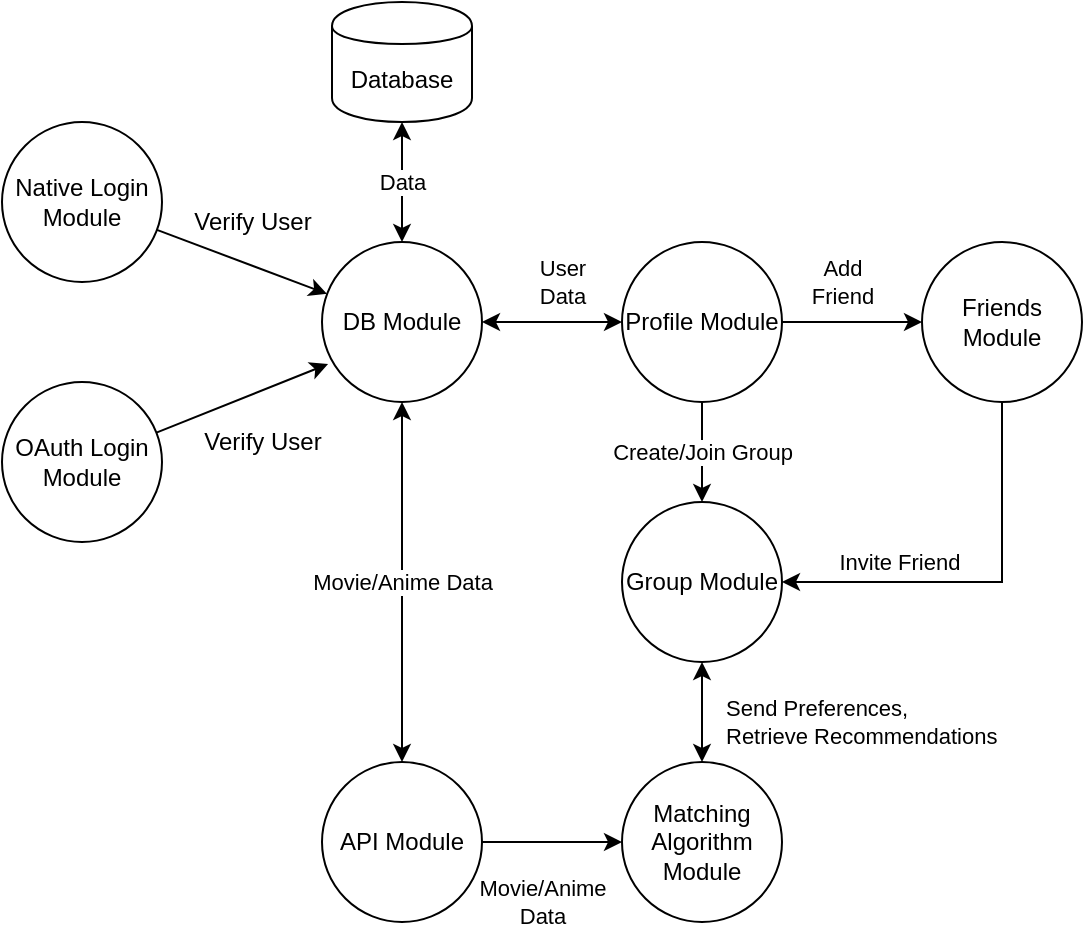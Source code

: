<mxfile version="13.2.4" type="device"><diagram id="0AvFu-IxXln21gBCuecc" name="Page-1"><mxGraphModel dx="1086" dy="798" grid="1" gridSize="10" guides="1" tooltips="1" connect="1" arrows="1" fold="1" page="1" pageScale="1" pageWidth="850" pageHeight="1100" math="0" shadow="0"><root><mxCell id="0"/><mxCell id="1" parent="0"/><mxCell id="cp9VaYkPGxcpGgBHE7Ig-9" style="edgeStyle=none;rounded=0;orthogonalLoop=1;jettySize=auto;html=1;startArrow=none;startFill=0;" edge="1" parent="1" source="svAqfrlbq7VV2-xmJOU6-2" target="cp9VaYkPGxcpGgBHE7Ig-4"><mxGeometry relative="1" as="geometry"/></mxCell><mxCell id="svAqfrlbq7VV2-xmJOU6-2" value="Native Login Module" style="ellipse;whiteSpace=wrap;html=1;aspect=fixed;" parent="1" vertex="1"><mxGeometry x="60" y="220" width="80" height="80" as="geometry"/></mxCell><mxCell id="cp9VaYkPGxcpGgBHE7Ig-10" style="edgeStyle=none;rounded=0;orthogonalLoop=1;jettySize=auto;html=1;entryX=0.038;entryY=0.763;entryDx=0;entryDy=0;entryPerimeter=0;startArrow=none;startFill=0;" edge="1" parent="1" source="svAqfrlbq7VV2-xmJOU6-5" target="cp9VaYkPGxcpGgBHE7Ig-4"><mxGeometry relative="1" as="geometry"/></mxCell><mxCell id="svAqfrlbq7VV2-xmJOU6-5" value="OAuth Login Module" style="ellipse;whiteSpace=wrap;html=1;aspect=fixed;" parent="1" vertex="1"><mxGeometry x="60" y="350" width="80" height="80" as="geometry"/></mxCell><mxCell id="svAqfrlbq7VV2-xmJOU6-11" value="Add&lt;br&gt;Friend" style="edgeStyle=orthogonalEdgeStyle;rounded=0;orthogonalLoop=1;jettySize=auto;html=1;exitX=1;exitY=0.5;exitDx=0;exitDy=0;entryX=0;entryY=0.5;entryDx=0;entryDy=0;" parent="1" source="svAqfrlbq7VV2-xmJOU6-7" target="svAqfrlbq7VV2-xmJOU6-10" edge="1"><mxGeometry x="-0.143" y="20" relative="1" as="geometry"><mxPoint as="offset"/></mxGeometry></mxCell><mxCell id="svAqfrlbq7VV2-xmJOU6-14" value="Create/Join Group" style="edgeStyle=orthogonalEdgeStyle;rounded=0;orthogonalLoop=1;jettySize=auto;html=1;exitX=0.5;exitY=1;exitDx=0;exitDy=0;entryX=0.5;entryY=0;entryDx=0;entryDy=0;" parent="1" source="svAqfrlbq7VV2-xmJOU6-7" target="svAqfrlbq7VV2-xmJOU6-13" edge="1"><mxGeometry relative="1" as="geometry"/></mxCell><mxCell id="cp9VaYkPGxcpGgBHE7Ig-13" value="User&lt;br&gt;Data" style="edgeStyle=none;rounded=0;orthogonalLoop=1;jettySize=auto;html=1;exitX=0;exitY=0.5;exitDx=0;exitDy=0;entryX=1;entryY=0.5;entryDx=0;entryDy=0;startArrow=classic;startFill=1;" edge="1" parent="1" source="svAqfrlbq7VV2-xmJOU6-7" target="cp9VaYkPGxcpGgBHE7Ig-4"><mxGeometry x="-0.143" y="-20" relative="1" as="geometry"><mxPoint as="offset"/></mxGeometry></mxCell><mxCell id="svAqfrlbq7VV2-xmJOU6-7" value="Profile Module" style="ellipse;whiteSpace=wrap;html=1;aspect=fixed;" parent="1" vertex="1"><mxGeometry x="370" y="280" width="80" height="80" as="geometry"/></mxCell><mxCell id="f8Ee7NuUetrAXs287oyK-1" style="edgeStyle=orthogonalEdgeStyle;rounded=0;orthogonalLoop=1;jettySize=auto;html=1;exitX=0.5;exitY=1;exitDx=0;exitDy=0;entryX=1;entryY=0.5;entryDx=0;entryDy=0;" parent="1" source="svAqfrlbq7VV2-xmJOU6-10" target="svAqfrlbq7VV2-xmJOU6-13" edge="1"><mxGeometry relative="1" as="geometry"/></mxCell><mxCell id="cp9VaYkPGxcpGgBHE7Ig-18" value="Invite Friend&amp;nbsp;" style="edgeLabel;html=1;align=center;verticalAlign=middle;resizable=0;points=[];" vertex="1" connectable="0" parent="f8Ee7NuUetrAXs287oyK-1"><mxGeometry x="-0.222" y="-33" relative="1" as="geometry"><mxPoint x="-17" y="2" as="offset"/></mxGeometry></mxCell><mxCell id="svAqfrlbq7VV2-xmJOU6-10" value="Friends Module" style="ellipse;whiteSpace=wrap;html=1;aspect=fixed;" parent="1" vertex="1"><mxGeometry x="520" y="280" width="80" height="80" as="geometry"/></mxCell><mxCell id="svAqfrlbq7VV2-xmJOU6-13" value="Group Module" style="ellipse;whiteSpace=wrap;html=1;aspect=fixed;" parent="1" vertex="1"><mxGeometry x="370" y="410" width="80" height="80" as="geometry"/></mxCell><mxCell id="cp9VaYkPGxcpGgBHE7Ig-17" value="Send Preferences,&lt;br&gt;Retrieve Recommendations" style="edgeStyle=none;rounded=0;orthogonalLoop=1;jettySize=auto;html=1;exitX=0.5;exitY=0;exitDx=0;exitDy=0;startArrow=classic;startFill=1;endArrow=classic;endFill=1;align=left;" edge="1" parent="1" source="svAqfrlbq7VV2-xmJOU6-21" target="svAqfrlbq7VV2-xmJOU6-13"><mxGeometry x="-0.2" y="-10" relative="1" as="geometry"><mxPoint as="offset"/></mxGeometry></mxCell><mxCell id="svAqfrlbq7VV2-xmJOU6-21" value="Matching Algorithm Module" style="ellipse;whiteSpace=wrap;html=1;aspect=fixed;" parent="1" vertex="1"><mxGeometry x="370" y="540" width="80" height="80" as="geometry"/></mxCell><mxCell id="cp9VaYkPGxcpGgBHE7Ig-19" value="Movie/Anime&lt;br&gt;Data" style="edgeStyle=none;rounded=0;orthogonalLoop=1;jettySize=auto;html=1;entryX=0;entryY=0.5;entryDx=0;entryDy=0;startArrow=none;startFill=0;endArrow=classic;endFill=1;" edge="1" parent="1" source="svAqfrlbq7VV2-xmJOU6-24" target="svAqfrlbq7VV2-xmJOU6-21"><mxGeometry x="-0.143" y="-30" relative="1" as="geometry"><Array as="points"><mxPoint x="330" y="580"/></Array><mxPoint as="offset"/></mxGeometry></mxCell><mxCell id="svAqfrlbq7VV2-xmJOU6-24" value="API Module" style="ellipse;whiteSpace=wrap;html=1;aspect=fixed;" parent="1" vertex="1"><mxGeometry x="220" y="540" width="80" height="80" as="geometry"/></mxCell><mxCell id="cp9VaYkPGxcpGgBHE7Ig-5" value="Data" style="edgeStyle=orthogonalEdgeStyle;rounded=0;orthogonalLoop=1;jettySize=auto;html=1;entryX=0.5;entryY=0;entryDx=0;entryDy=0;startArrow=classic;startFill=1;" edge="1" parent="1" source="cp9VaYkPGxcpGgBHE7Ig-1" target="cp9VaYkPGxcpGgBHE7Ig-4"><mxGeometry relative="1" as="geometry"/></mxCell><mxCell id="cp9VaYkPGxcpGgBHE7Ig-1" value="Database" style="shape=cylinder;whiteSpace=wrap;html=1;boundedLbl=1;backgroundOutline=1;" vertex="1" parent="1"><mxGeometry x="225" y="160" width="70" height="60" as="geometry"/></mxCell><mxCell id="cp9VaYkPGxcpGgBHE7Ig-14" style="edgeStyle=none;rounded=0;orthogonalLoop=1;jettySize=auto;html=1;entryX=0.5;entryY=0;entryDx=0;entryDy=0;startArrow=classic;startFill=1;endArrow=classic;endFill=1;" edge="1" parent="1" source="cp9VaYkPGxcpGgBHE7Ig-4" target="svAqfrlbq7VV2-xmJOU6-24"><mxGeometry relative="1" as="geometry"/></mxCell><mxCell id="cp9VaYkPGxcpGgBHE7Ig-15" value="Movie/Anime Data" style="edgeLabel;html=1;align=center;verticalAlign=middle;resizable=0;points=[];" vertex="1" connectable="0" parent="cp9VaYkPGxcpGgBHE7Ig-14"><mxGeometry x="0.267" y="1" relative="1" as="geometry"><mxPoint x="-1" y="-24" as="offset"/></mxGeometry></mxCell><mxCell id="cp9VaYkPGxcpGgBHE7Ig-4" value="DB Module" style="ellipse;whiteSpace=wrap;html=1;aspect=fixed;" vertex="1" parent="1"><mxGeometry x="220" y="280" width="80" height="80" as="geometry"/></mxCell><mxCell id="cp9VaYkPGxcpGgBHE7Ig-11" value="Verify User" style="text;html=1;align=center;verticalAlign=middle;resizable=0;points=[];autosize=1;" vertex="1" parent="1"><mxGeometry x="150" y="260" width="70" height="20" as="geometry"/></mxCell><mxCell id="cp9VaYkPGxcpGgBHE7Ig-12" value="Verify User" style="text;html=1;align=center;verticalAlign=middle;resizable=0;points=[];autosize=1;" vertex="1" parent="1"><mxGeometry x="155" y="370" width="70" height="20" as="geometry"/></mxCell></root></mxGraphModel></diagram></mxfile>